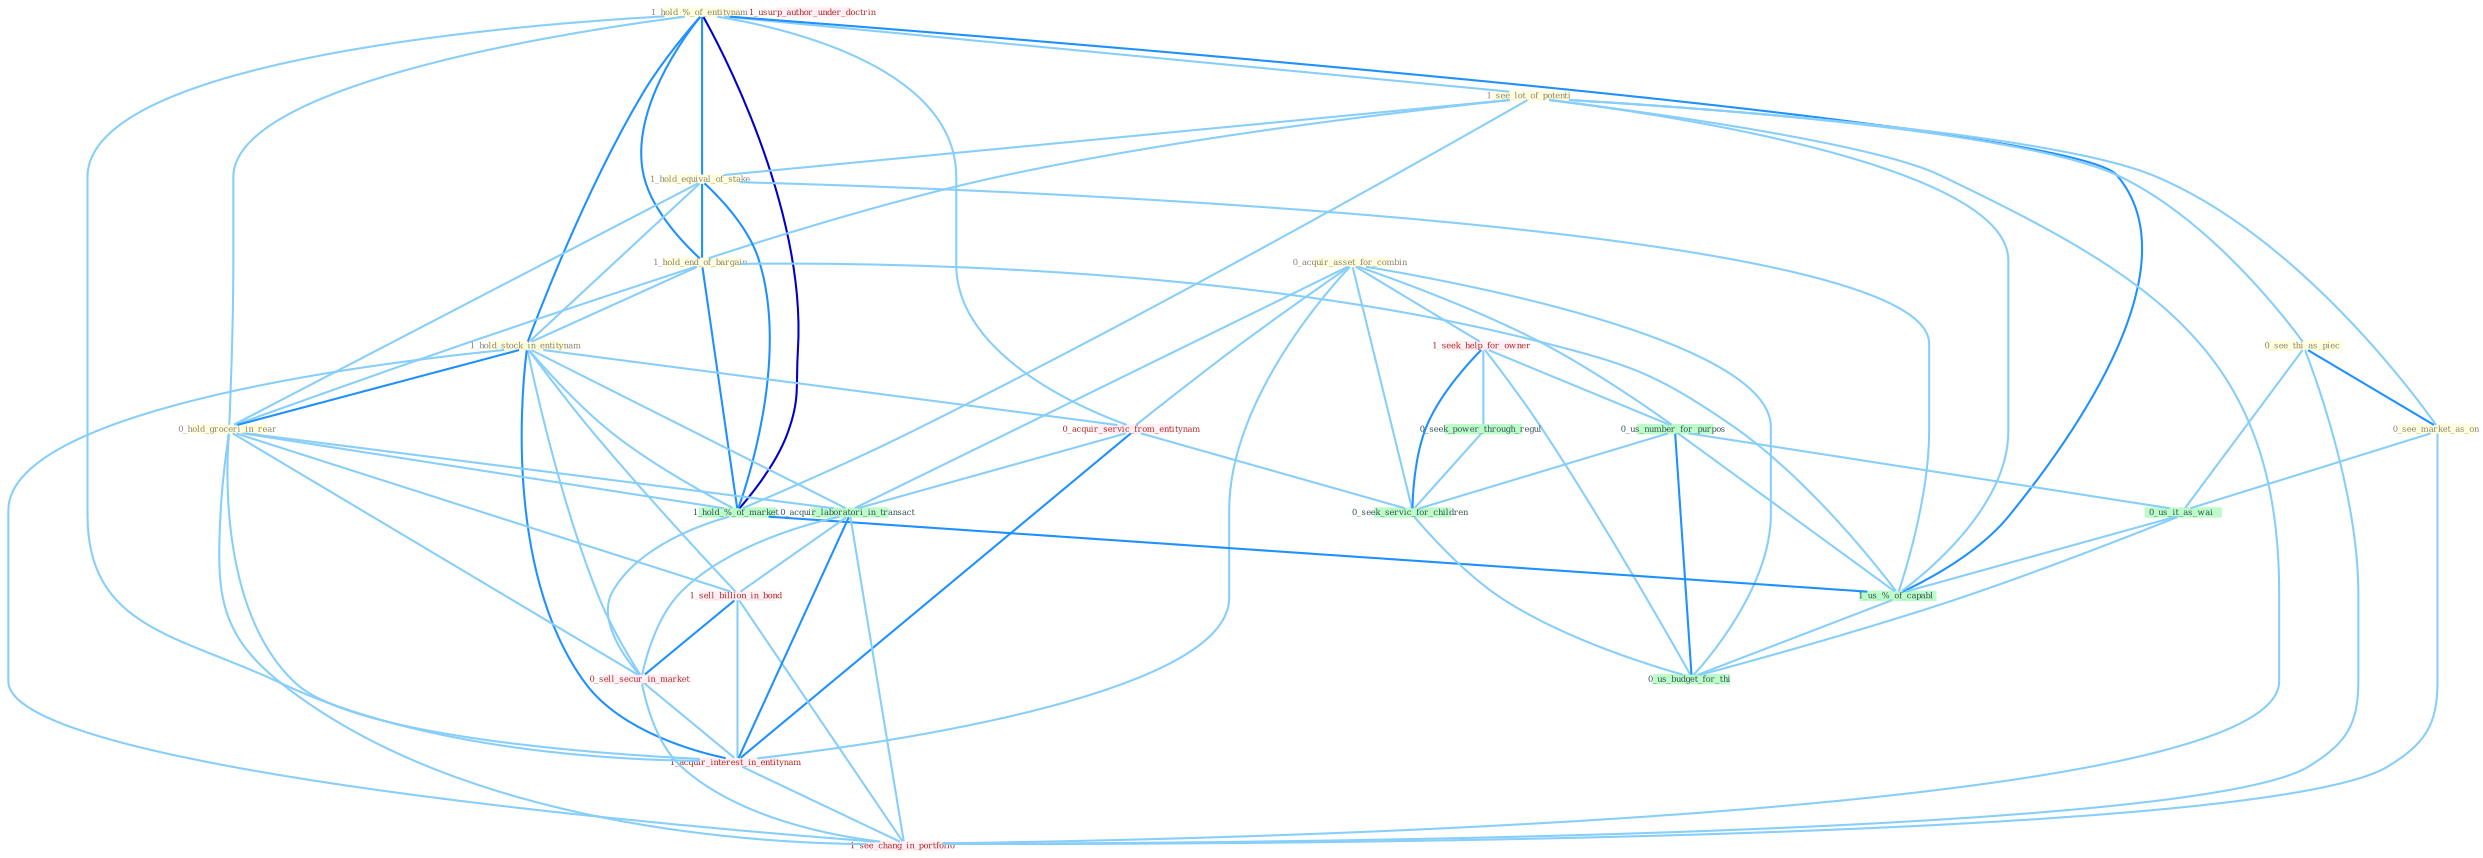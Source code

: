 Graph G{ 
    node
    [shape=polygon,style=filled,width=.5,height=.06,color="#BDFCC9",fixedsize=true,fontsize=4,
    fontcolor="#2f4f4f"];
    {node
    [color="#ffffe0", fontcolor="#8b7d6b"] "1_hold_%_of_entitynam " "1_see_lot_of_potenti " "1_hold_equival_of_stake " "0_see_thi_as_piec " "1_hold_end_of_bargain " "1_hold_stock_in_entitynam " "0_acquir_asset_for_combin " "0_hold_groceri_in_rear " "0_see_market_as_on "}
{node [color="#fff0f5", fontcolor="#b22222"] "1_seek_help_for_owner " "0_acquir_servic_from_entitynam " "1_sell_billion_in_bond " "1_usurp_author_under_doctrin " "0_sell_secur_in_market " "1_acquir_interest_in_entitynam " "1_see_chang_in_portfolio "}
edge [color="#B0E2FF"];

	"1_hold_%_of_entitynam " -- "1_see_lot_of_potenti " [w="1", color="#87cefa" ];
	"1_hold_%_of_entitynam " -- "1_hold_equival_of_stake " [w="2", color="#1e90ff" , len=0.8];
	"1_hold_%_of_entitynam " -- "1_hold_end_of_bargain " [w="2", color="#1e90ff" , len=0.8];
	"1_hold_%_of_entitynam " -- "1_hold_stock_in_entitynam " [w="2", color="#1e90ff" , len=0.8];
	"1_hold_%_of_entitynam " -- "0_hold_groceri_in_rear " [w="1", color="#87cefa" ];
	"1_hold_%_of_entitynam " -- "0_acquir_servic_from_entitynam " [w="1", color="#87cefa" ];
	"1_hold_%_of_entitynam " -- "1_hold_%_of_market " [w="3", color="#0000cd" , len=0.6];
	"1_hold_%_of_entitynam " -- "1_us_%_of_capabl " [w="2", color="#1e90ff" , len=0.8];
	"1_hold_%_of_entitynam " -- "1_acquir_interest_in_entitynam " [w="1", color="#87cefa" ];
	"1_see_lot_of_potenti " -- "1_hold_equival_of_stake " [w="1", color="#87cefa" ];
	"1_see_lot_of_potenti " -- "0_see_thi_as_piec " [w="1", color="#87cefa" ];
	"1_see_lot_of_potenti " -- "1_hold_end_of_bargain " [w="1", color="#87cefa" ];
	"1_see_lot_of_potenti " -- "0_see_market_as_on " [w="1", color="#87cefa" ];
	"1_see_lot_of_potenti " -- "1_hold_%_of_market " [w="1", color="#87cefa" ];
	"1_see_lot_of_potenti " -- "1_us_%_of_capabl " [w="1", color="#87cefa" ];
	"1_see_lot_of_potenti " -- "1_see_chang_in_portfolio " [w="1", color="#87cefa" ];
	"1_hold_equival_of_stake " -- "1_hold_end_of_bargain " [w="2", color="#1e90ff" , len=0.8];
	"1_hold_equival_of_stake " -- "1_hold_stock_in_entitynam " [w="1", color="#87cefa" ];
	"1_hold_equival_of_stake " -- "0_hold_groceri_in_rear " [w="1", color="#87cefa" ];
	"1_hold_equival_of_stake " -- "1_hold_%_of_market " [w="2", color="#1e90ff" , len=0.8];
	"1_hold_equival_of_stake " -- "1_us_%_of_capabl " [w="1", color="#87cefa" ];
	"0_see_thi_as_piec " -- "0_see_market_as_on " [w="2", color="#1e90ff" , len=0.8];
	"0_see_thi_as_piec " -- "0_us_it_as_wai " [w="1", color="#87cefa" ];
	"0_see_thi_as_piec " -- "1_see_chang_in_portfolio " [w="1", color="#87cefa" ];
	"1_hold_end_of_bargain " -- "1_hold_stock_in_entitynam " [w="1", color="#87cefa" ];
	"1_hold_end_of_bargain " -- "0_hold_groceri_in_rear " [w="1", color="#87cefa" ];
	"1_hold_end_of_bargain " -- "1_hold_%_of_market " [w="2", color="#1e90ff" , len=0.8];
	"1_hold_end_of_bargain " -- "1_us_%_of_capabl " [w="1", color="#87cefa" ];
	"1_hold_stock_in_entitynam " -- "0_hold_groceri_in_rear " [w="2", color="#1e90ff" , len=0.8];
	"1_hold_stock_in_entitynam " -- "0_acquir_servic_from_entitynam " [w="1", color="#87cefa" ];
	"1_hold_stock_in_entitynam " -- "1_hold_%_of_market " [w="1", color="#87cefa" ];
	"1_hold_stock_in_entitynam " -- "0_acquir_laboratori_in_transact " [w="1", color="#87cefa" ];
	"1_hold_stock_in_entitynam " -- "1_sell_billion_in_bond " [w="1", color="#87cefa" ];
	"1_hold_stock_in_entitynam " -- "0_sell_secur_in_market " [w="1", color="#87cefa" ];
	"1_hold_stock_in_entitynam " -- "1_acquir_interest_in_entitynam " [w="2", color="#1e90ff" , len=0.8];
	"1_hold_stock_in_entitynam " -- "1_see_chang_in_portfolio " [w="1", color="#87cefa" ];
	"0_acquir_asset_for_combin " -- "1_seek_help_for_owner " [w="1", color="#87cefa" ];
	"0_acquir_asset_for_combin " -- "0_acquir_servic_from_entitynam " [w="1", color="#87cefa" ];
	"0_acquir_asset_for_combin " -- "0_us_number_for_purpos " [w="1", color="#87cefa" ];
	"0_acquir_asset_for_combin " -- "0_acquir_laboratori_in_transact " [w="1", color="#87cefa" ];
	"0_acquir_asset_for_combin " -- "1_acquir_interest_in_entitynam " [w="1", color="#87cefa" ];
	"0_acquir_asset_for_combin " -- "0_seek_servic_for_children " [w="1", color="#87cefa" ];
	"0_acquir_asset_for_combin " -- "0_us_budget_for_thi " [w="1", color="#87cefa" ];
	"0_hold_groceri_in_rear " -- "1_hold_%_of_market " [w="1", color="#87cefa" ];
	"0_hold_groceri_in_rear " -- "0_acquir_laboratori_in_transact " [w="1", color="#87cefa" ];
	"0_hold_groceri_in_rear " -- "1_sell_billion_in_bond " [w="1", color="#87cefa" ];
	"0_hold_groceri_in_rear " -- "0_sell_secur_in_market " [w="1", color="#87cefa" ];
	"0_hold_groceri_in_rear " -- "1_acquir_interest_in_entitynam " [w="1", color="#87cefa" ];
	"0_hold_groceri_in_rear " -- "1_see_chang_in_portfolio " [w="1", color="#87cefa" ];
	"0_see_market_as_on " -- "0_us_it_as_wai " [w="1", color="#87cefa" ];
	"0_see_market_as_on " -- "1_see_chang_in_portfolio " [w="1", color="#87cefa" ];
	"1_seek_help_for_owner " -- "0_seek_power_through_regul " [w="1", color="#87cefa" ];
	"1_seek_help_for_owner " -- "0_us_number_for_purpos " [w="1", color="#87cefa" ];
	"1_seek_help_for_owner " -- "0_seek_servic_for_children " [w="2", color="#1e90ff" , len=0.8];
	"1_seek_help_for_owner " -- "0_us_budget_for_thi " [w="1", color="#87cefa" ];
	"0_acquir_servic_from_entitynam " -- "0_acquir_laboratori_in_transact " [w="1", color="#87cefa" ];
	"0_acquir_servic_from_entitynam " -- "1_acquir_interest_in_entitynam " [w="2", color="#1e90ff" , len=0.8];
	"0_acquir_servic_from_entitynam " -- "0_seek_servic_for_children " [w="1", color="#87cefa" ];
	"1_hold_%_of_market " -- "1_us_%_of_capabl " [w="2", color="#1e90ff" , len=0.8];
	"1_hold_%_of_market " -- "0_sell_secur_in_market " [w="1", color="#87cefa" ];
	"0_seek_power_through_regul " -- "0_seek_servic_for_children " [w="1", color="#87cefa" ];
	"0_us_number_for_purpos " -- "0_us_it_as_wai " [w="1", color="#87cefa" ];
	"0_us_number_for_purpos " -- "1_us_%_of_capabl " [w="1", color="#87cefa" ];
	"0_us_number_for_purpos " -- "0_seek_servic_for_children " [w="1", color="#87cefa" ];
	"0_us_number_for_purpos " -- "0_us_budget_for_thi " [w="2", color="#1e90ff" , len=0.8];
	"0_acquir_laboratori_in_transact " -- "1_sell_billion_in_bond " [w="1", color="#87cefa" ];
	"0_acquir_laboratori_in_transact " -- "0_sell_secur_in_market " [w="1", color="#87cefa" ];
	"0_acquir_laboratori_in_transact " -- "1_acquir_interest_in_entitynam " [w="2", color="#1e90ff" , len=0.8];
	"0_acquir_laboratori_in_transact " -- "1_see_chang_in_portfolio " [w="1", color="#87cefa" ];
	"1_sell_billion_in_bond " -- "0_sell_secur_in_market " [w="2", color="#1e90ff" , len=0.8];
	"1_sell_billion_in_bond " -- "1_acquir_interest_in_entitynam " [w="1", color="#87cefa" ];
	"1_sell_billion_in_bond " -- "1_see_chang_in_portfolio " [w="1", color="#87cefa" ];
	"0_us_it_as_wai " -- "1_us_%_of_capabl " [w="1", color="#87cefa" ];
	"0_us_it_as_wai " -- "0_us_budget_for_thi " [w="1", color="#87cefa" ];
	"1_us_%_of_capabl " -- "0_us_budget_for_thi " [w="1", color="#87cefa" ];
	"0_sell_secur_in_market " -- "1_acquir_interest_in_entitynam " [w="1", color="#87cefa" ];
	"0_sell_secur_in_market " -- "1_see_chang_in_portfolio " [w="1", color="#87cefa" ];
	"1_acquir_interest_in_entitynam " -- "1_see_chang_in_portfolio " [w="1", color="#87cefa" ];
	"0_seek_servic_for_children " -- "0_us_budget_for_thi " [w="1", color="#87cefa" ];
}